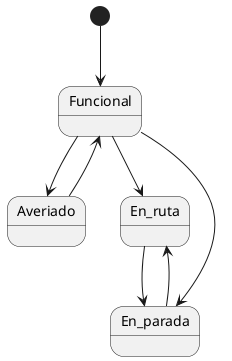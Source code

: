 @startuml
[*] --> Funcional

Funcional --> Averiado
Funcional --> En_ruta
Funcional --> En_parada
Averiado --> Funcional

En_ruta --> En_parada
En_parada --> En_ruta
@enduml
